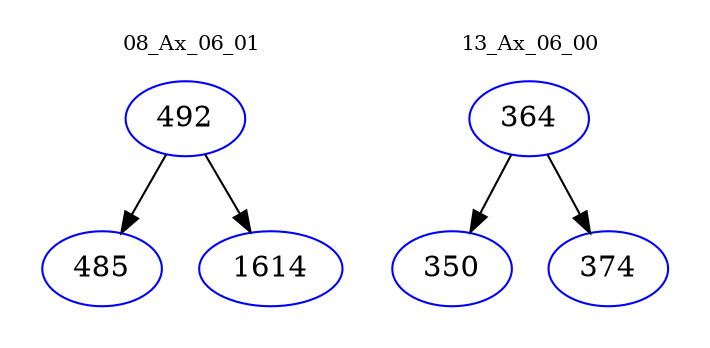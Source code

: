 digraph{
subgraph cluster_0 {
color = white
label = "08_Ax_06_01";
fontsize=10;
T0_492 [label="492", color="blue"]
T0_492 -> T0_485 [color="black"]
T0_485 [label="485", color="blue"]
T0_492 -> T0_1614 [color="black"]
T0_1614 [label="1614", color="blue"]
}
subgraph cluster_1 {
color = white
label = "13_Ax_06_00";
fontsize=10;
T1_364 [label="364", color="blue"]
T1_364 -> T1_350 [color="black"]
T1_350 [label="350", color="blue"]
T1_364 -> T1_374 [color="black"]
T1_374 [label="374", color="blue"]
}
}
